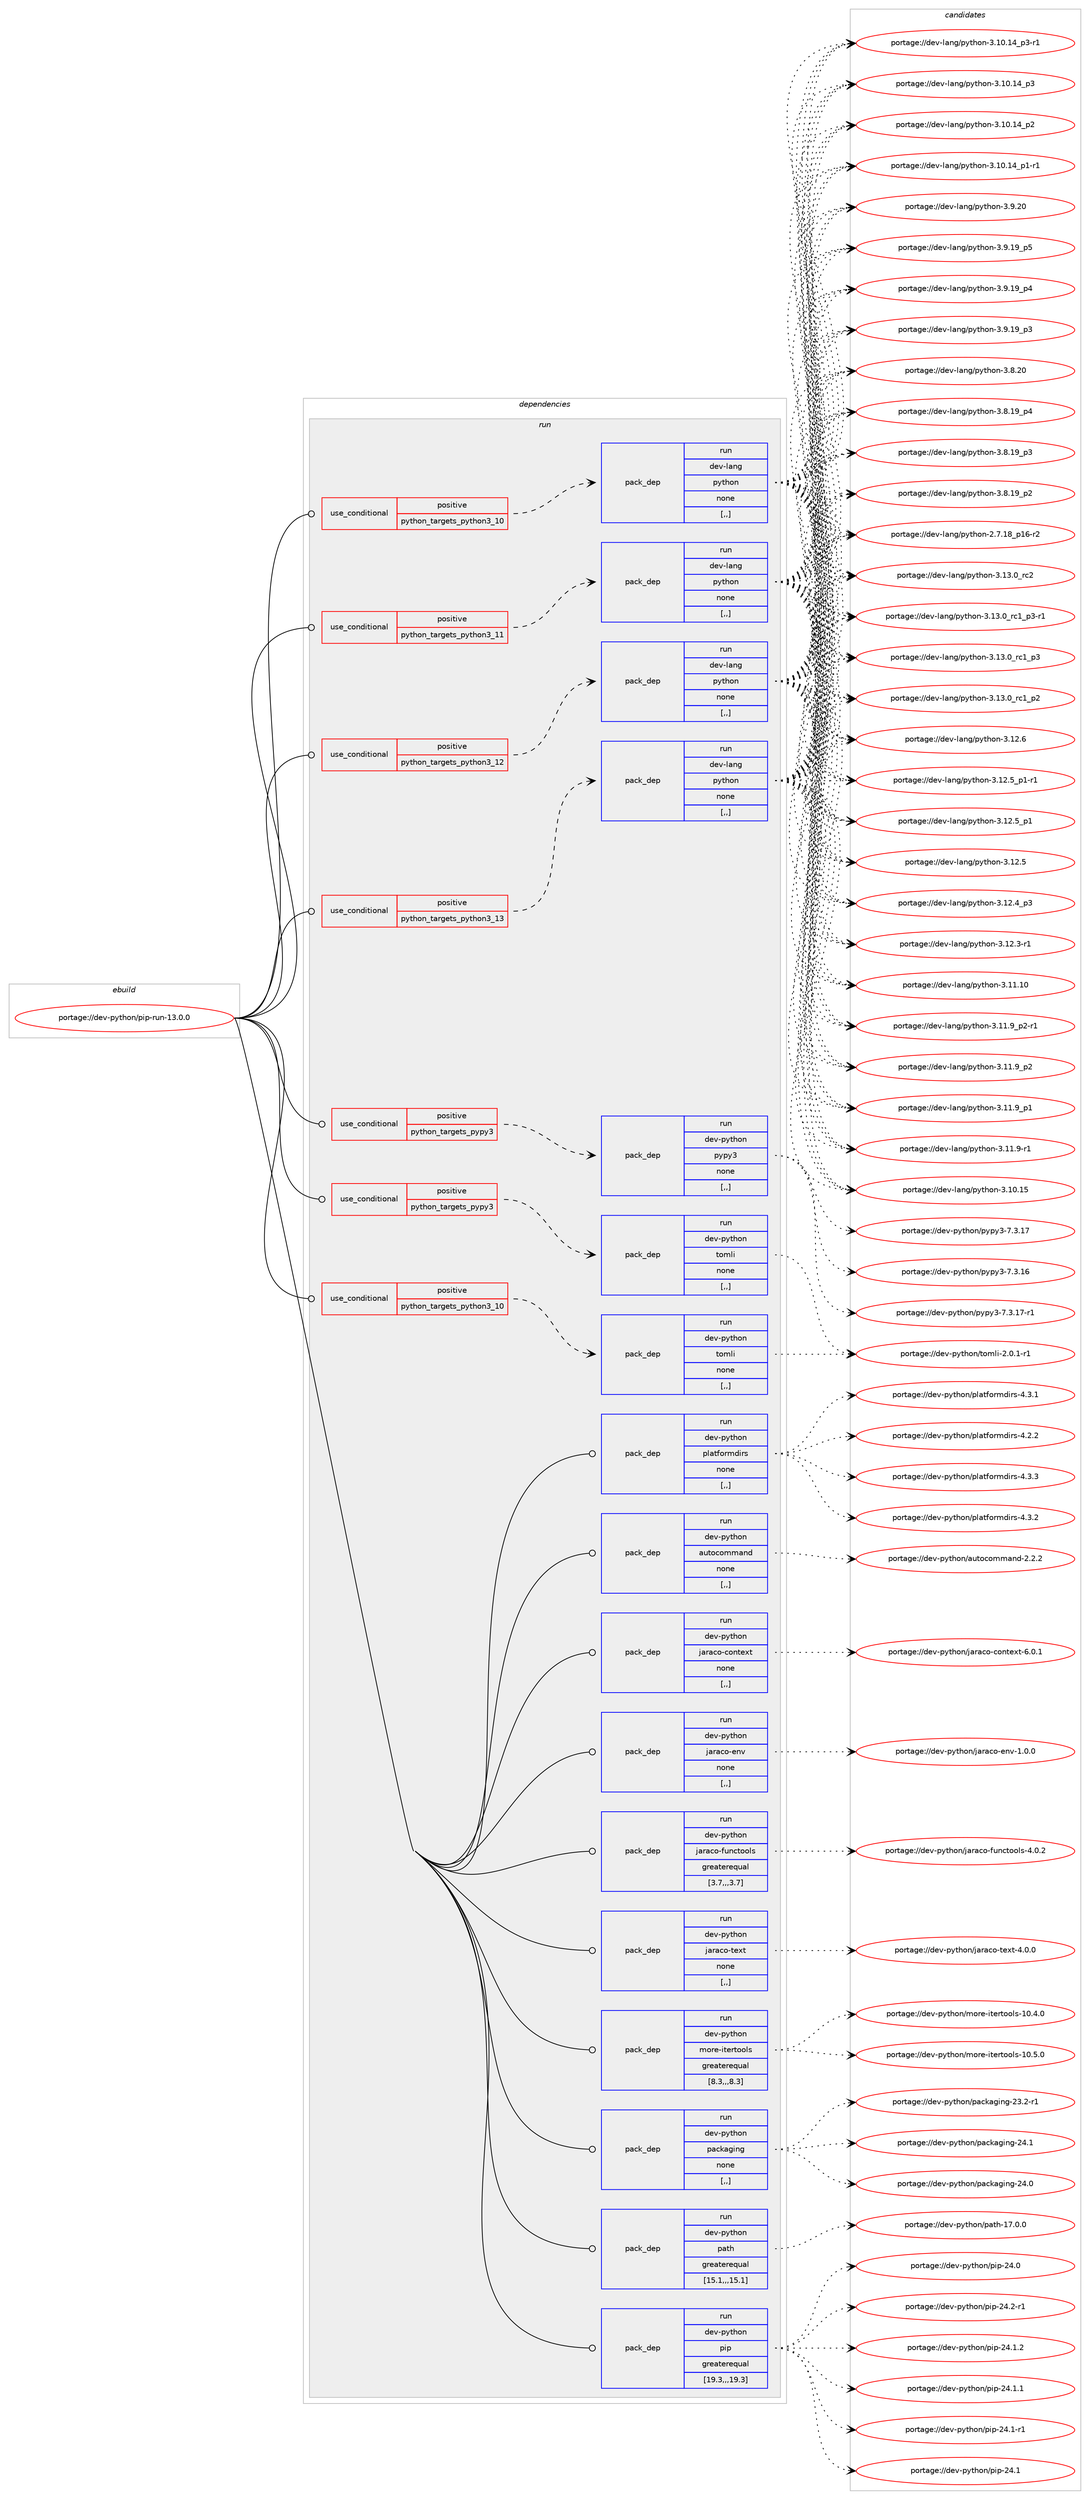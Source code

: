 digraph prolog {

# *************
# Graph options
# *************

newrank=true;
concentrate=true;
compound=true;
graph [rankdir=LR,fontname=Helvetica,fontsize=10,ranksep=1.5];#, ranksep=2.5, nodesep=0.2];
edge  [arrowhead=vee];
node  [fontname=Helvetica,fontsize=10];

# **********
# The ebuild
# **********

subgraph cluster_leftcol {
color=gray;
label=<<i>ebuild</i>>;
id [label="portage://dev-python/pip-run-13.0.0", color=red, width=4, href="../dev-python/pip-run-13.0.0.svg"];
}

# ****************
# The dependencies
# ****************

subgraph cluster_midcol {
color=gray;
label=<<i>dependencies</i>>;
subgraph cluster_compile {
fillcolor="#eeeeee";
style=filled;
label=<<i>compile</i>>;
}
subgraph cluster_compileandrun {
fillcolor="#eeeeee";
style=filled;
label=<<i>compile and run</i>>;
}
subgraph cluster_run {
fillcolor="#eeeeee";
style=filled;
label=<<i>run</i>>;
subgraph cond166457 {
dependency649110 [label=<<TABLE BORDER="0" CELLBORDER="1" CELLSPACING="0" CELLPADDING="4"><TR><TD ROWSPAN="3" CELLPADDING="10">use_conditional</TD></TR><TR><TD>positive</TD></TR><TR><TD>python_targets_pypy3</TD></TR></TABLE>>, shape=none, color=red];
subgraph pack477832 {
dependency649111 [label=<<TABLE BORDER="0" CELLBORDER="1" CELLSPACING="0" CELLPADDING="4" WIDTH="220"><TR><TD ROWSPAN="6" CELLPADDING="30">pack_dep</TD></TR><TR><TD WIDTH="110">run</TD></TR><TR><TD>dev-python</TD></TR><TR><TD>pypy3</TD></TR><TR><TD>none</TD></TR><TR><TD>[,,]</TD></TR></TABLE>>, shape=none, color=blue];
}
dependency649110:e -> dependency649111:w [weight=20,style="dashed",arrowhead="vee"];
}
id:e -> dependency649110:w [weight=20,style="solid",arrowhead="odot"];
subgraph cond166458 {
dependency649112 [label=<<TABLE BORDER="0" CELLBORDER="1" CELLSPACING="0" CELLPADDING="4"><TR><TD ROWSPAN="3" CELLPADDING="10">use_conditional</TD></TR><TR><TD>positive</TD></TR><TR><TD>python_targets_pypy3</TD></TR></TABLE>>, shape=none, color=red];
subgraph pack477833 {
dependency649113 [label=<<TABLE BORDER="0" CELLBORDER="1" CELLSPACING="0" CELLPADDING="4" WIDTH="220"><TR><TD ROWSPAN="6" CELLPADDING="30">pack_dep</TD></TR><TR><TD WIDTH="110">run</TD></TR><TR><TD>dev-python</TD></TR><TR><TD>tomli</TD></TR><TR><TD>none</TD></TR><TR><TD>[,,]</TD></TR></TABLE>>, shape=none, color=blue];
}
dependency649112:e -> dependency649113:w [weight=20,style="dashed",arrowhead="vee"];
}
id:e -> dependency649112:w [weight=20,style="solid",arrowhead="odot"];
subgraph cond166459 {
dependency649114 [label=<<TABLE BORDER="0" CELLBORDER="1" CELLSPACING="0" CELLPADDING="4"><TR><TD ROWSPAN="3" CELLPADDING="10">use_conditional</TD></TR><TR><TD>positive</TD></TR><TR><TD>python_targets_python3_10</TD></TR></TABLE>>, shape=none, color=red];
subgraph pack477834 {
dependency649115 [label=<<TABLE BORDER="0" CELLBORDER="1" CELLSPACING="0" CELLPADDING="4" WIDTH="220"><TR><TD ROWSPAN="6" CELLPADDING="30">pack_dep</TD></TR><TR><TD WIDTH="110">run</TD></TR><TR><TD>dev-lang</TD></TR><TR><TD>python</TD></TR><TR><TD>none</TD></TR><TR><TD>[,,]</TD></TR></TABLE>>, shape=none, color=blue];
}
dependency649114:e -> dependency649115:w [weight=20,style="dashed",arrowhead="vee"];
}
id:e -> dependency649114:w [weight=20,style="solid",arrowhead="odot"];
subgraph cond166460 {
dependency649116 [label=<<TABLE BORDER="0" CELLBORDER="1" CELLSPACING="0" CELLPADDING="4"><TR><TD ROWSPAN="3" CELLPADDING="10">use_conditional</TD></TR><TR><TD>positive</TD></TR><TR><TD>python_targets_python3_10</TD></TR></TABLE>>, shape=none, color=red];
subgraph pack477835 {
dependency649117 [label=<<TABLE BORDER="0" CELLBORDER="1" CELLSPACING="0" CELLPADDING="4" WIDTH="220"><TR><TD ROWSPAN="6" CELLPADDING="30">pack_dep</TD></TR><TR><TD WIDTH="110">run</TD></TR><TR><TD>dev-python</TD></TR><TR><TD>tomli</TD></TR><TR><TD>none</TD></TR><TR><TD>[,,]</TD></TR></TABLE>>, shape=none, color=blue];
}
dependency649116:e -> dependency649117:w [weight=20,style="dashed",arrowhead="vee"];
}
id:e -> dependency649116:w [weight=20,style="solid",arrowhead="odot"];
subgraph cond166461 {
dependency649118 [label=<<TABLE BORDER="0" CELLBORDER="1" CELLSPACING="0" CELLPADDING="4"><TR><TD ROWSPAN="3" CELLPADDING="10">use_conditional</TD></TR><TR><TD>positive</TD></TR><TR><TD>python_targets_python3_11</TD></TR></TABLE>>, shape=none, color=red];
subgraph pack477836 {
dependency649119 [label=<<TABLE BORDER="0" CELLBORDER="1" CELLSPACING="0" CELLPADDING="4" WIDTH="220"><TR><TD ROWSPAN="6" CELLPADDING="30">pack_dep</TD></TR><TR><TD WIDTH="110">run</TD></TR><TR><TD>dev-lang</TD></TR><TR><TD>python</TD></TR><TR><TD>none</TD></TR><TR><TD>[,,]</TD></TR></TABLE>>, shape=none, color=blue];
}
dependency649118:e -> dependency649119:w [weight=20,style="dashed",arrowhead="vee"];
}
id:e -> dependency649118:w [weight=20,style="solid",arrowhead="odot"];
subgraph cond166462 {
dependency649120 [label=<<TABLE BORDER="0" CELLBORDER="1" CELLSPACING="0" CELLPADDING="4"><TR><TD ROWSPAN="3" CELLPADDING="10">use_conditional</TD></TR><TR><TD>positive</TD></TR><TR><TD>python_targets_python3_12</TD></TR></TABLE>>, shape=none, color=red];
subgraph pack477837 {
dependency649121 [label=<<TABLE BORDER="0" CELLBORDER="1" CELLSPACING="0" CELLPADDING="4" WIDTH="220"><TR><TD ROWSPAN="6" CELLPADDING="30">pack_dep</TD></TR><TR><TD WIDTH="110">run</TD></TR><TR><TD>dev-lang</TD></TR><TR><TD>python</TD></TR><TR><TD>none</TD></TR><TR><TD>[,,]</TD></TR></TABLE>>, shape=none, color=blue];
}
dependency649120:e -> dependency649121:w [weight=20,style="dashed",arrowhead="vee"];
}
id:e -> dependency649120:w [weight=20,style="solid",arrowhead="odot"];
subgraph cond166463 {
dependency649122 [label=<<TABLE BORDER="0" CELLBORDER="1" CELLSPACING="0" CELLPADDING="4"><TR><TD ROWSPAN="3" CELLPADDING="10">use_conditional</TD></TR><TR><TD>positive</TD></TR><TR><TD>python_targets_python3_13</TD></TR></TABLE>>, shape=none, color=red];
subgraph pack477838 {
dependency649123 [label=<<TABLE BORDER="0" CELLBORDER="1" CELLSPACING="0" CELLPADDING="4" WIDTH="220"><TR><TD ROWSPAN="6" CELLPADDING="30">pack_dep</TD></TR><TR><TD WIDTH="110">run</TD></TR><TR><TD>dev-lang</TD></TR><TR><TD>python</TD></TR><TR><TD>none</TD></TR><TR><TD>[,,]</TD></TR></TABLE>>, shape=none, color=blue];
}
dependency649122:e -> dependency649123:w [weight=20,style="dashed",arrowhead="vee"];
}
id:e -> dependency649122:w [weight=20,style="solid",arrowhead="odot"];
subgraph pack477839 {
dependency649124 [label=<<TABLE BORDER="0" CELLBORDER="1" CELLSPACING="0" CELLPADDING="4" WIDTH="220"><TR><TD ROWSPAN="6" CELLPADDING="30">pack_dep</TD></TR><TR><TD WIDTH="110">run</TD></TR><TR><TD>dev-python</TD></TR><TR><TD>autocommand</TD></TR><TR><TD>none</TD></TR><TR><TD>[,,]</TD></TR></TABLE>>, shape=none, color=blue];
}
id:e -> dependency649124:w [weight=20,style="solid",arrowhead="odot"];
subgraph pack477840 {
dependency649125 [label=<<TABLE BORDER="0" CELLBORDER="1" CELLSPACING="0" CELLPADDING="4" WIDTH="220"><TR><TD ROWSPAN="6" CELLPADDING="30">pack_dep</TD></TR><TR><TD WIDTH="110">run</TD></TR><TR><TD>dev-python</TD></TR><TR><TD>jaraco-context</TD></TR><TR><TD>none</TD></TR><TR><TD>[,,]</TD></TR></TABLE>>, shape=none, color=blue];
}
id:e -> dependency649125:w [weight=20,style="solid",arrowhead="odot"];
subgraph pack477841 {
dependency649126 [label=<<TABLE BORDER="0" CELLBORDER="1" CELLSPACING="0" CELLPADDING="4" WIDTH="220"><TR><TD ROWSPAN="6" CELLPADDING="30">pack_dep</TD></TR><TR><TD WIDTH="110">run</TD></TR><TR><TD>dev-python</TD></TR><TR><TD>jaraco-env</TD></TR><TR><TD>none</TD></TR><TR><TD>[,,]</TD></TR></TABLE>>, shape=none, color=blue];
}
id:e -> dependency649126:w [weight=20,style="solid",arrowhead="odot"];
subgraph pack477842 {
dependency649127 [label=<<TABLE BORDER="0" CELLBORDER="1" CELLSPACING="0" CELLPADDING="4" WIDTH="220"><TR><TD ROWSPAN="6" CELLPADDING="30">pack_dep</TD></TR><TR><TD WIDTH="110">run</TD></TR><TR><TD>dev-python</TD></TR><TR><TD>jaraco-functools</TD></TR><TR><TD>greaterequal</TD></TR><TR><TD>[3.7,,,3.7]</TD></TR></TABLE>>, shape=none, color=blue];
}
id:e -> dependency649127:w [weight=20,style="solid",arrowhead="odot"];
subgraph pack477843 {
dependency649128 [label=<<TABLE BORDER="0" CELLBORDER="1" CELLSPACING="0" CELLPADDING="4" WIDTH="220"><TR><TD ROWSPAN="6" CELLPADDING="30">pack_dep</TD></TR><TR><TD WIDTH="110">run</TD></TR><TR><TD>dev-python</TD></TR><TR><TD>jaraco-text</TD></TR><TR><TD>none</TD></TR><TR><TD>[,,]</TD></TR></TABLE>>, shape=none, color=blue];
}
id:e -> dependency649128:w [weight=20,style="solid",arrowhead="odot"];
subgraph pack477844 {
dependency649129 [label=<<TABLE BORDER="0" CELLBORDER="1" CELLSPACING="0" CELLPADDING="4" WIDTH="220"><TR><TD ROWSPAN="6" CELLPADDING="30">pack_dep</TD></TR><TR><TD WIDTH="110">run</TD></TR><TR><TD>dev-python</TD></TR><TR><TD>more-itertools</TD></TR><TR><TD>greaterequal</TD></TR><TR><TD>[8.3,,,8.3]</TD></TR></TABLE>>, shape=none, color=blue];
}
id:e -> dependency649129:w [weight=20,style="solid",arrowhead="odot"];
subgraph pack477845 {
dependency649130 [label=<<TABLE BORDER="0" CELLBORDER="1" CELLSPACING="0" CELLPADDING="4" WIDTH="220"><TR><TD ROWSPAN="6" CELLPADDING="30">pack_dep</TD></TR><TR><TD WIDTH="110">run</TD></TR><TR><TD>dev-python</TD></TR><TR><TD>packaging</TD></TR><TR><TD>none</TD></TR><TR><TD>[,,]</TD></TR></TABLE>>, shape=none, color=blue];
}
id:e -> dependency649130:w [weight=20,style="solid",arrowhead="odot"];
subgraph pack477846 {
dependency649131 [label=<<TABLE BORDER="0" CELLBORDER="1" CELLSPACING="0" CELLPADDING="4" WIDTH="220"><TR><TD ROWSPAN="6" CELLPADDING="30">pack_dep</TD></TR><TR><TD WIDTH="110">run</TD></TR><TR><TD>dev-python</TD></TR><TR><TD>path</TD></TR><TR><TD>greaterequal</TD></TR><TR><TD>[15.1,,,15.1]</TD></TR></TABLE>>, shape=none, color=blue];
}
id:e -> dependency649131:w [weight=20,style="solid",arrowhead="odot"];
subgraph pack477847 {
dependency649132 [label=<<TABLE BORDER="0" CELLBORDER="1" CELLSPACING="0" CELLPADDING="4" WIDTH="220"><TR><TD ROWSPAN="6" CELLPADDING="30">pack_dep</TD></TR><TR><TD WIDTH="110">run</TD></TR><TR><TD>dev-python</TD></TR><TR><TD>pip</TD></TR><TR><TD>greaterequal</TD></TR><TR><TD>[19.3,,,19.3]</TD></TR></TABLE>>, shape=none, color=blue];
}
id:e -> dependency649132:w [weight=20,style="solid",arrowhead="odot"];
subgraph pack477848 {
dependency649133 [label=<<TABLE BORDER="0" CELLBORDER="1" CELLSPACING="0" CELLPADDING="4" WIDTH="220"><TR><TD ROWSPAN="6" CELLPADDING="30">pack_dep</TD></TR><TR><TD WIDTH="110">run</TD></TR><TR><TD>dev-python</TD></TR><TR><TD>platformdirs</TD></TR><TR><TD>none</TD></TR><TR><TD>[,,]</TD></TR></TABLE>>, shape=none, color=blue];
}
id:e -> dependency649133:w [weight=20,style="solid",arrowhead="odot"];
}
}

# **************
# The candidates
# **************

subgraph cluster_choices {
rank=same;
color=gray;
label=<<i>candidates</i>>;

subgraph choice477832 {
color=black;
nodesep=1;
choice100101118451121211161041111104711212111212151455546514649554511449 [label="portage://dev-python/pypy3-7.3.17-r1", color=red, width=4,href="../dev-python/pypy3-7.3.17-r1.svg"];
choice10010111845112121116104111110471121211121215145554651464955 [label="portage://dev-python/pypy3-7.3.17", color=red, width=4,href="../dev-python/pypy3-7.3.17.svg"];
choice10010111845112121116104111110471121211121215145554651464954 [label="portage://dev-python/pypy3-7.3.16", color=red, width=4,href="../dev-python/pypy3-7.3.16.svg"];
dependency649111:e -> choice100101118451121211161041111104711212111212151455546514649554511449:w [style=dotted,weight="100"];
dependency649111:e -> choice10010111845112121116104111110471121211121215145554651464955:w [style=dotted,weight="100"];
dependency649111:e -> choice10010111845112121116104111110471121211121215145554651464954:w [style=dotted,weight="100"];
}
subgraph choice477833 {
color=black;
nodesep=1;
choice10010111845112121116104111110471161111091081054550464846494511449 [label="portage://dev-python/tomli-2.0.1-r1", color=red, width=4,href="../dev-python/tomli-2.0.1-r1.svg"];
dependency649113:e -> choice10010111845112121116104111110471161111091081054550464846494511449:w [style=dotted,weight="100"];
}
subgraph choice477834 {
color=black;
nodesep=1;
choice10010111845108971101034711212111610411111045514649514648951149950 [label="portage://dev-lang/python-3.13.0_rc2", color=red, width=4,href="../dev-lang/python-3.13.0_rc2.svg"];
choice1001011184510897110103471121211161041111104551464951464895114994995112514511449 [label="portage://dev-lang/python-3.13.0_rc1_p3-r1", color=red, width=4,href="../dev-lang/python-3.13.0_rc1_p3-r1.svg"];
choice100101118451089711010347112121116104111110455146495146489511499499511251 [label="portage://dev-lang/python-3.13.0_rc1_p3", color=red, width=4,href="../dev-lang/python-3.13.0_rc1_p3.svg"];
choice100101118451089711010347112121116104111110455146495146489511499499511250 [label="portage://dev-lang/python-3.13.0_rc1_p2", color=red, width=4,href="../dev-lang/python-3.13.0_rc1_p2.svg"];
choice10010111845108971101034711212111610411111045514649504654 [label="portage://dev-lang/python-3.12.6", color=red, width=4,href="../dev-lang/python-3.12.6.svg"];
choice1001011184510897110103471121211161041111104551464950465395112494511449 [label="portage://dev-lang/python-3.12.5_p1-r1", color=red, width=4,href="../dev-lang/python-3.12.5_p1-r1.svg"];
choice100101118451089711010347112121116104111110455146495046539511249 [label="portage://dev-lang/python-3.12.5_p1", color=red, width=4,href="../dev-lang/python-3.12.5_p1.svg"];
choice10010111845108971101034711212111610411111045514649504653 [label="portage://dev-lang/python-3.12.5", color=red, width=4,href="../dev-lang/python-3.12.5.svg"];
choice100101118451089711010347112121116104111110455146495046529511251 [label="portage://dev-lang/python-3.12.4_p3", color=red, width=4,href="../dev-lang/python-3.12.4_p3.svg"];
choice100101118451089711010347112121116104111110455146495046514511449 [label="portage://dev-lang/python-3.12.3-r1", color=red, width=4,href="../dev-lang/python-3.12.3-r1.svg"];
choice1001011184510897110103471121211161041111104551464949464948 [label="portage://dev-lang/python-3.11.10", color=red, width=4,href="../dev-lang/python-3.11.10.svg"];
choice1001011184510897110103471121211161041111104551464949465795112504511449 [label="portage://dev-lang/python-3.11.9_p2-r1", color=red, width=4,href="../dev-lang/python-3.11.9_p2-r1.svg"];
choice100101118451089711010347112121116104111110455146494946579511250 [label="portage://dev-lang/python-3.11.9_p2", color=red, width=4,href="../dev-lang/python-3.11.9_p2.svg"];
choice100101118451089711010347112121116104111110455146494946579511249 [label="portage://dev-lang/python-3.11.9_p1", color=red, width=4,href="../dev-lang/python-3.11.9_p1.svg"];
choice100101118451089711010347112121116104111110455146494946574511449 [label="portage://dev-lang/python-3.11.9-r1", color=red, width=4,href="../dev-lang/python-3.11.9-r1.svg"];
choice1001011184510897110103471121211161041111104551464948464953 [label="portage://dev-lang/python-3.10.15", color=red, width=4,href="../dev-lang/python-3.10.15.svg"];
choice100101118451089711010347112121116104111110455146494846495295112514511449 [label="portage://dev-lang/python-3.10.14_p3-r1", color=red, width=4,href="../dev-lang/python-3.10.14_p3-r1.svg"];
choice10010111845108971101034711212111610411111045514649484649529511251 [label="portage://dev-lang/python-3.10.14_p3", color=red, width=4,href="../dev-lang/python-3.10.14_p3.svg"];
choice10010111845108971101034711212111610411111045514649484649529511250 [label="portage://dev-lang/python-3.10.14_p2", color=red, width=4,href="../dev-lang/python-3.10.14_p2.svg"];
choice100101118451089711010347112121116104111110455146494846495295112494511449 [label="portage://dev-lang/python-3.10.14_p1-r1", color=red, width=4,href="../dev-lang/python-3.10.14_p1-r1.svg"];
choice10010111845108971101034711212111610411111045514657465048 [label="portage://dev-lang/python-3.9.20", color=red, width=4,href="../dev-lang/python-3.9.20.svg"];
choice100101118451089711010347112121116104111110455146574649579511253 [label="portage://dev-lang/python-3.9.19_p5", color=red, width=4,href="../dev-lang/python-3.9.19_p5.svg"];
choice100101118451089711010347112121116104111110455146574649579511252 [label="portage://dev-lang/python-3.9.19_p4", color=red, width=4,href="../dev-lang/python-3.9.19_p4.svg"];
choice100101118451089711010347112121116104111110455146574649579511251 [label="portage://dev-lang/python-3.9.19_p3", color=red, width=4,href="../dev-lang/python-3.9.19_p3.svg"];
choice10010111845108971101034711212111610411111045514656465048 [label="portage://dev-lang/python-3.8.20", color=red, width=4,href="../dev-lang/python-3.8.20.svg"];
choice100101118451089711010347112121116104111110455146564649579511252 [label="portage://dev-lang/python-3.8.19_p4", color=red, width=4,href="../dev-lang/python-3.8.19_p4.svg"];
choice100101118451089711010347112121116104111110455146564649579511251 [label="portage://dev-lang/python-3.8.19_p3", color=red, width=4,href="../dev-lang/python-3.8.19_p3.svg"];
choice100101118451089711010347112121116104111110455146564649579511250 [label="portage://dev-lang/python-3.8.19_p2", color=red, width=4,href="../dev-lang/python-3.8.19_p2.svg"];
choice100101118451089711010347112121116104111110455046554649569511249544511450 [label="portage://dev-lang/python-2.7.18_p16-r2", color=red, width=4,href="../dev-lang/python-2.7.18_p16-r2.svg"];
dependency649115:e -> choice10010111845108971101034711212111610411111045514649514648951149950:w [style=dotted,weight="100"];
dependency649115:e -> choice1001011184510897110103471121211161041111104551464951464895114994995112514511449:w [style=dotted,weight="100"];
dependency649115:e -> choice100101118451089711010347112121116104111110455146495146489511499499511251:w [style=dotted,weight="100"];
dependency649115:e -> choice100101118451089711010347112121116104111110455146495146489511499499511250:w [style=dotted,weight="100"];
dependency649115:e -> choice10010111845108971101034711212111610411111045514649504654:w [style=dotted,weight="100"];
dependency649115:e -> choice1001011184510897110103471121211161041111104551464950465395112494511449:w [style=dotted,weight="100"];
dependency649115:e -> choice100101118451089711010347112121116104111110455146495046539511249:w [style=dotted,weight="100"];
dependency649115:e -> choice10010111845108971101034711212111610411111045514649504653:w [style=dotted,weight="100"];
dependency649115:e -> choice100101118451089711010347112121116104111110455146495046529511251:w [style=dotted,weight="100"];
dependency649115:e -> choice100101118451089711010347112121116104111110455146495046514511449:w [style=dotted,weight="100"];
dependency649115:e -> choice1001011184510897110103471121211161041111104551464949464948:w [style=dotted,weight="100"];
dependency649115:e -> choice1001011184510897110103471121211161041111104551464949465795112504511449:w [style=dotted,weight="100"];
dependency649115:e -> choice100101118451089711010347112121116104111110455146494946579511250:w [style=dotted,weight="100"];
dependency649115:e -> choice100101118451089711010347112121116104111110455146494946579511249:w [style=dotted,weight="100"];
dependency649115:e -> choice100101118451089711010347112121116104111110455146494946574511449:w [style=dotted,weight="100"];
dependency649115:e -> choice1001011184510897110103471121211161041111104551464948464953:w [style=dotted,weight="100"];
dependency649115:e -> choice100101118451089711010347112121116104111110455146494846495295112514511449:w [style=dotted,weight="100"];
dependency649115:e -> choice10010111845108971101034711212111610411111045514649484649529511251:w [style=dotted,weight="100"];
dependency649115:e -> choice10010111845108971101034711212111610411111045514649484649529511250:w [style=dotted,weight="100"];
dependency649115:e -> choice100101118451089711010347112121116104111110455146494846495295112494511449:w [style=dotted,weight="100"];
dependency649115:e -> choice10010111845108971101034711212111610411111045514657465048:w [style=dotted,weight="100"];
dependency649115:e -> choice100101118451089711010347112121116104111110455146574649579511253:w [style=dotted,weight="100"];
dependency649115:e -> choice100101118451089711010347112121116104111110455146574649579511252:w [style=dotted,weight="100"];
dependency649115:e -> choice100101118451089711010347112121116104111110455146574649579511251:w [style=dotted,weight="100"];
dependency649115:e -> choice10010111845108971101034711212111610411111045514656465048:w [style=dotted,weight="100"];
dependency649115:e -> choice100101118451089711010347112121116104111110455146564649579511252:w [style=dotted,weight="100"];
dependency649115:e -> choice100101118451089711010347112121116104111110455146564649579511251:w [style=dotted,weight="100"];
dependency649115:e -> choice100101118451089711010347112121116104111110455146564649579511250:w [style=dotted,weight="100"];
dependency649115:e -> choice100101118451089711010347112121116104111110455046554649569511249544511450:w [style=dotted,weight="100"];
}
subgraph choice477835 {
color=black;
nodesep=1;
choice10010111845112121116104111110471161111091081054550464846494511449 [label="portage://dev-python/tomli-2.0.1-r1", color=red, width=4,href="../dev-python/tomli-2.0.1-r1.svg"];
dependency649117:e -> choice10010111845112121116104111110471161111091081054550464846494511449:w [style=dotted,weight="100"];
}
subgraph choice477836 {
color=black;
nodesep=1;
choice10010111845108971101034711212111610411111045514649514648951149950 [label="portage://dev-lang/python-3.13.0_rc2", color=red, width=4,href="../dev-lang/python-3.13.0_rc2.svg"];
choice1001011184510897110103471121211161041111104551464951464895114994995112514511449 [label="portage://dev-lang/python-3.13.0_rc1_p3-r1", color=red, width=4,href="../dev-lang/python-3.13.0_rc1_p3-r1.svg"];
choice100101118451089711010347112121116104111110455146495146489511499499511251 [label="portage://dev-lang/python-3.13.0_rc1_p3", color=red, width=4,href="../dev-lang/python-3.13.0_rc1_p3.svg"];
choice100101118451089711010347112121116104111110455146495146489511499499511250 [label="portage://dev-lang/python-3.13.0_rc1_p2", color=red, width=4,href="../dev-lang/python-3.13.0_rc1_p2.svg"];
choice10010111845108971101034711212111610411111045514649504654 [label="portage://dev-lang/python-3.12.6", color=red, width=4,href="../dev-lang/python-3.12.6.svg"];
choice1001011184510897110103471121211161041111104551464950465395112494511449 [label="portage://dev-lang/python-3.12.5_p1-r1", color=red, width=4,href="../dev-lang/python-3.12.5_p1-r1.svg"];
choice100101118451089711010347112121116104111110455146495046539511249 [label="portage://dev-lang/python-3.12.5_p1", color=red, width=4,href="../dev-lang/python-3.12.5_p1.svg"];
choice10010111845108971101034711212111610411111045514649504653 [label="portage://dev-lang/python-3.12.5", color=red, width=4,href="../dev-lang/python-3.12.5.svg"];
choice100101118451089711010347112121116104111110455146495046529511251 [label="portage://dev-lang/python-3.12.4_p3", color=red, width=4,href="../dev-lang/python-3.12.4_p3.svg"];
choice100101118451089711010347112121116104111110455146495046514511449 [label="portage://dev-lang/python-3.12.3-r1", color=red, width=4,href="../dev-lang/python-3.12.3-r1.svg"];
choice1001011184510897110103471121211161041111104551464949464948 [label="portage://dev-lang/python-3.11.10", color=red, width=4,href="../dev-lang/python-3.11.10.svg"];
choice1001011184510897110103471121211161041111104551464949465795112504511449 [label="portage://dev-lang/python-3.11.9_p2-r1", color=red, width=4,href="../dev-lang/python-3.11.9_p2-r1.svg"];
choice100101118451089711010347112121116104111110455146494946579511250 [label="portage://dev-lang/python-3.11.9_p2", color=red, width=4,href="../dev-lang/python-3.11.9_p2.svg"];
choice100101118451089711010347112121116104111110455146494946579511249 [label="portage://dev-lang/python-3.11.9_p1", color=red, width=4,href="../dev-lang/python-3.11.9_p1.svg"];
choice100101118451089711010347112121116104111110455146494946574511449 [label="portage://dev-lang/python-3.11.9-r1", color=red, width=4,href="../dev-lang/python-3.11.9-r1.svg"];
choice1001011184510897110103471121211161041111104551464948464953 [label="portage://dev-lang/python-3.10.15", color=red, width=4,href="../dev-lang/python-3.10.15.svg"];
choice100101118451089711010347112121116104111110455146494846495295112514511449 [label="portage://dev-lang/python-3.10.14_p3-r1", color=red, width=4,href="../dev-lang/python-3.10.14_p3-r1.svg"];
choice10010111845108971101034711212111610411111045514649484649529511251 [label="portage://dev-lang/python-3.10.14_p3", color=red, width=4,href="../dev-lang/python-3.10.14_p3.svg"];
choice10010111845108971101034711212111610411111045514649484649529511250 [label="portage://dev-lang/python-3.10.14_p2", color=red, width=4,href="../dev-lang/python-3.10.14_p2.svg"];
choice100101118451089711010347112121116104111110455146494846495295112494511449 [label="portage://dev-lang/python-3.10.14_p1-r1", color=red, width=4,href="../dev-lang/python-3.10.14_p1-r1.svg"];
choice10010111845108971101034711212111610411111045514657465048 [label="portage://dev-lang/python-3.9.20", color=red, width=4,href="../dev-lang/python-3.9.20.svg"];
choice100101118451089711010347112121116104111110455146574649579511253 [label="portage://dev-lang/python-3.9.19_p5", color=red, width=4,href="../dev-lang/python-3.9.19_p5.svg"];
choice100101118451089711010347112121116104111110455146574649579511252 [label="portage://dev-lang/python-3.9.19_p4", color=red, width=4,href="../dev-lang/python-3.9.19_p4.svg"];
choice100101118451089711010347112121116104111110455146574649579511251 [label="portage://dev-lang/python-3.9.19_p3", color=red, width=4,href="../dev-lang/python-3.9.19_p3.svg"];
choice10010111845108971101034711212111610411111045514656465048 [label="portage://dev-lang/python-3.8.20", color=red, width=4,href="../dev-lang/python-3.8.20.svg"];
choice100101118451089711010347112121116104111110455146564649579511252 [label="portage://dev-lang/python-3.8.19_p4", color=red, width=4,href="../dev-lang/python-3.8.19_p4.svg"];
choice100101118451089711010347112121116104111110455146564649579511251 [label="portage://dev-lang/python-3.8.19_p3", color=red, width=4,href="../dev-lang/python-3.8.19_p3.svg"];
choice100101118451089711010347112121116104111110455146564649579511250 [label="portage://dev-lang/python-3.8.19_p2", color=red, width=4,href="../dev-lang/python-3.8.19_p2.svg"];
choice100101118451089711010347112121116104111110455046554649569511249544511450 [label="portage://dev-lang/python-2.7.18_p16-r2", color=red, width=4,href="../dev-lang/python-2.7.18_p16-r2.svg"];
dependency649119:e -> choice10010111845108971101034711212111610411111045514649514648951149950:w [style=dotted,weight="100"];
dependency649119:e -> choice1001011184510897110103471121211161041111104551464951464895114994995112514511449:w [style=dotted,weight="100"];
dependency649119:e -> choice100101118451089711010347112121116104111110455146495146489511499499511251:w [style=dotted,weight="100"];
dependency649119:e -> choice100101118451089711010347112121116104111110455146495146489511499499511250:w [style=dotted,weight="100"];
dependency649119:e -> choice10010111845108971101034711212111610411111045514649504654:w [style=dotted,weight="100"];
dependency649119:e -> choice1001011184510897110103471121211161041111104551464950465395112494511449:w [style=dotted,weight="100"];
dependency649119:e -> choice100101118451089711010347112121116104111110455146495046539511249:w [style=dotted,weight="100"];
dependency649119:e -> choice10010111845108971101034711212111610411111045514649504653:w [style=dotted,weight="100"];
dependency649119:e -> choice100101118451089711010347112121116104111110455146495046529511251:w [style=dotted,weight="100"];
dependency649119:e -> choice100101118451089711010347112121116104111110455146495046514511449:w [style=dotted,weight="100"];
dependency649119:e -> choice1001011184510897110103471121211161041111104551464949464948:w [style=dotted,weight="100"];
dependency649119:e -> choice1001011184510897110103471121211161041111104551464949465795112504511449:w [style=dotted,weight="100"];
dependency649119:e -> choice100101118451089711010347112121116104111110455146494946579511250:w [style=dotted,weight="100"];
dependency649119:e -> choice100101118451089711010347112121116104111110455146494946579511249:w [style=dotted,weight="100"];
dependency649119:e -> choice100101118451089711010347112121116104111110455146494946574511449:w [style=dotted,weight="100"];
dependency649119:e -> choice1001011184510897110103471121211161041111104551464948464953:w [style=dotted,weight="100"];
dependency649119:e -> choice100101118451089711010347112121116104111110455146494846495295112514511449:w [style=dotted,weight="100"];
dependency649119:e -> choice10010111845108971101034711212111610411111045514649484649529511251:w [style=dotted,weight="100"];
dependency649119:e -> choice10010111845108971101034711212111610411111045514649484649529511250:w [style=dotted,weight="100"];
dependency649119:e -> choice100101118451089711010347112121116104111110455146494846495295112494511449:w [style=dotted,weight="100"];
dependency649119:e -> choice10010111845108971101034711212111610411111045514657465048:w [style=dotted,weight="100"];
dependency649119:e -> choice100101118451089711010347112121116104111110455146574649579511253:w [style=dotted,weight="100"];
dependency649119:e -> choice100101118451089711010347112121116104111110455146574649579511252:w [style=dotted,weight="100"];
dependency649119:e -> choice100101118451089711010347112121116104111110455146574649579511251:w [style=dotted,weight="100"];
dependency649119:e -> choice10010111845108971101034711212111610411111045514656465048:w [style=dotted,weight="100"];
dependency649119:e -> choice100101118451089711010347112121116104111110455146564649579511252:w [style=dotted,weight="100"];
dependency649119:e -> choice100101118451089711010347112121116104111110455146564649579511251:w [style=dotted,weight="100"];
dependency649119:e -> choice100101118451089711010347112121116104111110455146564649579511250:w [style=dotted,weight="100"];
dependency649119:e -> choice100101118451089711010347112121116104111110455046554649569511249544511450:w [style=dotted,weight="100"];
}
subgraph choice477837 {
color=black;
nodesep=1;
choice10010111845108971101034711212111610411111045514649514648951149950 [label="portage://dev-lang/python-3.13.0_rc2", color=red, width=4,href="../dev-lang/python-3.13.0_rc2.svg"];
choice1001011184510897110103471121211161041111104551464951464895114994995112514511449 [label="portage://dev-lang/python-3.13.0_rc1_p3-r1", color=red, width=4,href="../dev-lang/python-3.13.0_rc1_p3-r1.svg"];
choice100101118451089711010347112121116104111110455146495146489511499499511251 [label="portage://dev-lang/python-3.13.0_rc1_p3", color=red, width=4,href="../dev-lang/python-3.13.0_rc1_p3.svg"];
choice100101118451089711010347112121116104111110455146495146489511499499511250 [label="portage://dev-lang/python-3.13.0_rc1_p2", color=red, width=4,href="../dev-lang/python-3.13.0_rc1_p2.svg"];
choice10010111845108971101034711212111610411111045514649504654 [label="portage://dev-lang/python-3.12.6", color=red, width=4,href="../dev-lang/python-3.12.6.svg"];
choice1001011184510897110103471121211161041111104551464950465395112494511449 [label="portage://dev-lang/python-3.12.5_p1-r1", color=red, width=4,href="../dev-lang/python-3.12.5_p1-r1.svg"];
choice100101118451089711010347112121116104111110455146495046539511249 [label="portage://dev-lang/python-3.12.5_p1", color=red, width=4,href="../dev-lang/python-3.12.5_p1.svg"];
choice10010111845108971101034711212111610411111045514649504653 [label="portage://dev-lang/python-3.12.5", color=red, width=4,href="../dev-lang/python-3.12.5.svg"];
choice100101118451089711010347112121116104111110455146495046529511251 [label="portage://dev-lang/python-3.12.4_p3", color=red, width=4,href="../dev-lang/python-3.12.4_p3.svg"];
choice100101118451089711010347112121116104111110455146495046514511449 [label="portage://dev-lang/python-3.12.3-r1", color=red, width=4,href="../dev-lang/python-3.12.3-r1.svg"];
choice1001011184510897110103471121211161041111104551464949464948 [label="portage://dev-lang/python-3.11.10", color=red, width=4,href="../dev-lang/python-3.11.10.svg"];
choice1001011184510897110103471121211161041111104551464949465795112504511449 [label="portage://dev-lang/python-3.11.9_p2-r1", color=red, width=4,href="../dev-lang/python-3.11.9_p2-r1.svg"];
choice100101118451089711010347112121116104111110455146494946579511250 [label="portage://dev-lang/python-3.11.9_p2", color=red, width=4,href="../dev-lang/python-3.11.9_p2.svg"];
choice100101118451089711010347112121116104111110455146494946579511249 [label="portage://dev-lang/python-3.11.9_p1", color=red, width=4,href="../dev-lang/python-3.11.9_p1.svg"];
choice100101118451089711010347112121116104111110455146494946574511449 [label="portage://dev-lang/python-3.11.9-r1", color=red, width=4,href="../dev-lang/python-3.11.9-r1.svg"];
choice1001011184510897110103471121211161041111104551464948464953 [label="portage://dev-lang/python-3.10.15", color=red, width=4,href="../dev-lang/python-3.10.15.svg"];
choice100101118451089711010347112121116104111110455146494846495295112514511449 [label="portage://dev-lang/python-3.10.14_p3-r1", color=red, width=4,href="../dev-lang/python-3.10.14_p3-r1.svg"];
choice10010111845108971101034711212111610411111045514649484649529511251 [label="portage://dev-lang/python-3.10.14_p3", color=red, width=4,href="../dev-lang/python-3.10.14_p3.svg"];
choice10010111845108971101034711212111610411111045514649484649529511250 [label="portage://dev-lang/python-3.10.14_p2", color=red, width=4,href="../dev-lang/python-3.10.14_p2.svg"];
choice100101118451089711010347112121116104111110455146494846495295112494511449 [label="portage://dev-lang/python-3.10.14_p1-r1", color=red, width=4,href="../dev-lang/python-3.10.14_p1-r1.svg"];
choice10010111845108971101034711212111610411111045514657465048 [label="portage://dev-lang/python-3.9.20", color=red, width=4,href="../dev-lang/python-3.9.20.svg"];
choice100101118451089711010347112121116104111110455146574649579511253 [label="portage://dev-lang/python-3.9.19_p5", color=red, width=4,href="../dev-lang/python-3.9.19_p5.svg"];
choice100101118451089711010347112121116104111110455146574649579511252 [label="portage://dev-lang/python-3.9.19_p4", color=red, width=4,href="../dev-lang/python-3.9.19_p4.svg"];
choice100101118451089711010347112121116104111110455146574649579511251 [label="portage://dev-lang/python-3.9.19_p3", color=red, width=4,href="../dev-lang/python-3.9.19_p3.svg"];
choice10010111845108971101034711212111610411111045514656465048 [label="portage://dev-lang/python-3.8.20", color=red, width=4,href="../dev-lang/python-3.8.20.svg"];
choice100101118451089711010347112121116104111110455146564649579511252 [label="portage://dev-lang/python-3.8.19_p4", color=red, width=4,href="../dev-lang/python-3.8.19_p4.svg"];
choice100101118451089711010347112121116104111110455146564649579511251 [label="portage://dev-lang/python-3.8.19_p3", color=red, width=4,href="../dev-lang/python-3.8.19_p3.svg"];
choice100101118451089711010347112121116104111110455146564649579511250 [label="portage://dev-lang/python-3.8.19_p2", color=red, width=4,href="../dev-lang/python-3.8.19_p2.svg"];
choice100101118451089711010347112121116104111110455046554649569511249544511450 [label="portage://dev-lang/python-2.7.18_p16-r2", color=red, width=4,href="../dev-lang/python-2.7.18_p16-r2.svg"];
dependency649121:e -> choice10010111845108971101034711212111610411111045514649514648951149950:w [style=dotted,weight="100"];
dependency649121:e -> choice1001011184510897110103471121211161041111104551464951464895114994995112514511449:w [style=dotted,weight="100"];
dependency649121:e -> choice100101118451089711010347112121116104111110455146495146489511499499511251:w [style=dotted,weight="100"];
dependency649121:e -> choice100101118451089711010347112121116104111110455146495146489511499499511250:w [style=dotted,weight="100"];
dependency649121:e -> choice10010111845108971101034711212111610411111045514649504654:w [style=dotted,weight="100"];
dependency649121:e -> choice1001011184510897110103471121211161041111104551464950465395112494511449:w [style=dotted,weight="100"];
dependency649121:e -> choice100101118451089711010347112121116104111110455146495046539511249:w [style=dotted,weight="100"];
dependency649121:e -> choice10010111845108971101034711212111610411111045514649504653:w [style=dotted,weight="100"];
dependency649121:e -> choice100101118451089711010347112121116104111110455146495046529511251:w [style=dotted,weight="100"];
dependency649121:e -> choice100101118451089711010347112121116104111110455146495046514511449:w [style=dotted,weight="100"];
dependency649121:e -> choice1001011184510897110103471121211161041111104551464949464948:w [style=dotted,weight="100"];
dependency649121:e -> choice1001011184510897110103471121211161041111104551464949465795112504511449:w [style=dotted,weight="100"];
dependency649121:e -> choice100101118451089711010347112121116104111110455146494946579511250:w [style=dotted,weight="100"];
dependency649121:e -> choice100101118451089711010347112121116104111110455146494946579511249:w [style=dotted,weight="100"];
dependency649121:e -> choice100101118451089711010347112121116104111110455146494946574511449:w [style=dotted,weight="100"];
dependency649121:e -> choice1001011184510897110103471121211161041111104551464948464953:w [style=dotted,weight="100"];
dependency649121:e -> choice100101118451089711010347112121116104111110455146494846495295112514511449:w [style=dotted,weight="100"];
dependency649121:e -> choice10010111845108971101034711212111610411111045514649484649529511251:w [style=dotted,weight="100"];
dependency649121:e -> choice10010111845108971101034711212111610411111045514649484649529511250:w [style=dotted,weight="100"];
dependency649121:e -> choice100101118451089711010347112121116104111110455146494846495295112494511449:w [style=dotted,weight="100"];
dependency649121:e -> choice10010111845108971101034711212111610411111045514657465048:w [style=dotted,weight="100"];
dependency649121:e -> choice100101118451089711010347112121116104111110455146574649579511253:w [style=dotted,weight="100"];
dependency649121:e -> choice100101118451089711010347112121116104111110455146574649579511252:w [style=dotted,weight="100"];
dependency649121:e -> choice100101118451089711010347112121116104111110455146574649579511251:w [style=dotted,weight="100"];
dependency649121:e -> choice10010111845108971101034711212111610411111045514656465048:w [style=dotted,weight="100"];
dependency649121:e -> choice100101118451089711010347112121116104111110455146564649579511252:w [style=dotted,weight="100"];
dependency649121:e -> choice100101118451089711010347112121116104111110455146564649579511251:w [style=dotted,weight="100"];
dependency649121:e -> choice100101118451089711010347112121116104111110455146564649579511250:w [style=dotted,weight="100"];
dependency649121:e -> choice100101118451089711010347112121116104111110455046554649569511249544511450:w [style=dotted,weight="100"];
}
subgraph choice477838 {
color=black;
nodesep=1;
choice10010111845108971101034711212111610411111045514649514648951149950 [label="portage://dev-lang/python-3.13.0_rc2", color=red, width=4,href="../dev-lang/python-3.13.0_rc2.svg"];
choice1001011184510897110103471121211161041111104551464951464895114994995112514511449 [label="portage://dev-lang/python-3.13.0_rc1_p3-r1", color=red, width=4,href="../dev-lang/python-3.13.0_rc1_p3-r1.svg"];
choice100101118451089711010347112121116104111110455146495146489511499499511251 [label="portage://dev-lang/python-3.13.0_rc1_p3", color=red, width=4,href="../dev-lang/python-3.13.0_rc1_p3.svg"];
choice100101118451089711010347112121116104111110455146495146489511499499511250 [label="portage://dev-lang/python-3.13.0_rc1_p2", color=red, width=4,href="../dev-lang/python-3.13.0_rc1_p2.svg"];
choice10010111845108971101034711212111610411111045514649504654 [label="portage://dev-lang/python-3.12.6", color=red, width=4,href="../dev-lang/python-3.12.6.svg"];
choice1001011184510897110103471121211161041111104551464950465395112494511449 [label="portage://dev-lang/python-3.12.5_p1-r1", color=red, width=4,href="../dev-lang/python-3.12.5_p1-r1.svg"];
choice100101118451089711010347112121116104111110455146495046539511249 [label="portage://dev-lang/python-3.12.5_p1", color=red, width=4,href="../dev-lang/python-3.12.5_p1.svg"];
choice10010111845108971101034711212111610411111045514649504653 [label="portage://dev-lang/python-3.12.5", color=red, width=4,href="../dev-lang/python-3.12.5.svg"];
choice100101118451089711010347112121116104111110455146495046529511251 [label="portage://dev-lang/python-3.12.4_p3", color=red, width=4,href="../dev-lang/python-3.12.4_p3.svg"];
choice100101118451089711010347112121116104111110455146495046514511449 [label="portage://dev-lang/python-3.12.3-r1", color=red, width=4,href="../dev-lang/python-3.12.3-r1.svg"];
choice1001011184510897110103471121211161041111104551464949464948 [label="portage://dev-lang/python-3.11.10", color=red, width=4,href="../dev-lang/python-3.11.10.svg"];
choice1001011184510897110103471121211161041111104551464949465795112504511449 [label="portage://dev-lang/python-3.11.9_p2-r1", color=red, width=4,href="../dev-lang/python-3.11.9_p2-r1.svg"];
choice100101118451089711010347112121116104111110455146494946579511250 [label="portage://dev-lang/python-3.11.9_p2", color=red, width=4,href="../dev-lang/python-3.11.9_p2.svg"];
choice100101118451089711010347112121116104111110455146494946579511249 [label="portage://dev-lang/python-3.11.9_p1", color=red, width=4,href="../dev-lang/python-3.11.9_p1.svg"];
choice100101118451089711010347112121116104111110455146494946574511449 [label="portage://dev-lang/python-3.11.9-r1", color=red, width=4,href="../dev-lang/python-3.11.9-r1.svg"];
choice1001011184510897110103471121211161041111104551464948464953 [label="portage://dev-lang/python-3.10.15", color=red, width=4,href="../dev-lang/python-3.10.15.svg"];
choice100101118451089711010347112121116104111110455146494846495295112514511449 [label="portage://dev-lang/python-3.10.14_p3-r1", color=red, width=4,href="../dev-lang/python-3.10.14_p3-r1.svg"];
choice10010111845108971101034711212111610411111045514649484649529511251 [label="portage://dev-lang/python-3.10.14_p3", color=red, width=4,href="../dev-lang/python-3.10.14_p3.svg"];
choice10010111845108971101034711212111610411111045514649484649529511250 [label="portage://dev-lang/python-3.10.14_p2", color=red, width=4,href="../dev-lang/python-3.10.14_p2.svg"];
choice100101118451089711010347112121116104111110455146494846495295112494511449 [label="portage://dev-lang/python-3.10.14_p1-r1", color=red, width=4,href="../dev-lang/python-3.10.14_p1-r1.svg"];
choice10010111845108971101034711212111610411111045514657465048 [label="portage://dev-lang/python-3.9.20", color=red, width=4,href="../dev-lang/python-3.9.20.svg"];
choice100101118451089711010347112121116104111110455146574649579511253 [label="portage://dev-lang/python-3.9.19_p5", color=red, width=4,href="../dev-lang/python-3.9.19_p5.svg"];
choice100101118451089711010347112121116104111110455146574649579511252 [label="portage://dev-lang/python-3.9.19_p4", color=red, width=4,href="../dev-lang/python-3.9.19_p4.svg"];
choice100101118451089711010347112121116104111110455146574649579511251 [label="portage://dev-lang/python-3.9.19_p3", color=red, width=4,href="../dev-lang/python-3.9.19_p3.svg"];
choice10010111845108971101034711212111610411111045514656465048 [label="portage://dev-lang/python-3.8.20", color=red, width=4,href="../dev-lang/python-3.8.20.svg"];
choice100101118451089711010347112121116104111110455146564649579511252 [label="portage://dev-lang/python-3.8.19_p4", color=red, width=4,href="../dev-lang/python-3.8.19_p4.svg"];
choice100101118451089711010347112121116104111110455146564649579511251 [label="portage://dev-lang/python-3.8.19_p3", color=red, width=4,href="../dev-lang/python-3.8.19_p3.svg"];
choice100101118451089711010347112121116104111110455146564649579511250 [label="portage://dev-lang/python-3.8.19_p2", color=red, width=4,href="../dev-lang/python-3.8.19_p2.svg"];
choice100101118451089711010347112121116104111110455046554649569511249544511450 [label="portage://dev-lang/python-2.7.18_p16-r2", color=red, width=4,href="../dev-lang/python-2.7.18_p16-r2.svg"];
dependency649123:e -> choice10010111845108971101034711212111610411111045514649514648951149950:w [style=dotted,weight="100"];
dependency649123:e -> choice1001011184510897110103471121211161041111104551464951464895114994995112514511449:w [style=dotted,weight="100"];
dependency649123:e -> choice100101118451089711010347112121116104111110455146495146489511499499511251:w [style=dotted,weight="100"];
dependency649123:e -> choice100101118451089711010347112121116104111110455146495146489511499499511250:w [style=dotted,weight="100"];
dependency649123:e -> choice10010111845108971101034711212111610411111045514649504654:w [style=dotted,weight="100"];
dependency649123:e -> choice1001011184510897110103471121211161041111104551464950465395112494511449:w [style=dotted,weight="100"];
dependency649123:e -> choice100101118451089711010347112121116104111110455146495046539511249:w [style=dotted,weight="100"];
dependency649123:e -> choice10010111845108971101034711212111610411111045514649504653:w [style=dotted,weight="100"];
dependency649123:e -> choice100101118451089711010347112121116104111110455146495046529511251:w [style=dotted,weight="100"];
dependency649123:e -> choice100101118451089711010347112121116104111110455146495046514511449:w [style=dotted,weight="100"];
dependency649123:e -> choice1001011184510897110103471121211161041111104551464949464948:w [style=dotted,weight="100"];
dependency649123:e -> choice1001011184510897110103471121211161041111104551464949465795112504511449:w [style=dotted,weight="100"];
dependency649123:e -> choice100101118451089711010347112121116104111110455146494946579511250:w [style=dotted,weight="100"];
dependency649123:e -> choice100101118451089711010347112121116104111110455146494946579511249:w [style=dotted,weight="100"];
dependency649123:e -> choice100101118451089711010347112121116104111110455146494946574511449:w [style=dotted,weight="100"];
dependency649123:e -> choice1001011184510897110103471121211161041111104551464948464953:w [style=dotted,weight="100"];
dependency649123:e -> choice100101118451089711010347112121116104111110455146494846495295112514511449:w [style=dotted,weight="100"];
dependency649123:e -> choice10010111845108971101034711212111610411111045514649484649529511251:w [style=dotted,weight="100"];
dependency649123:e -> choice10010111845108971101034711212111610411111045514649484649529511250:w [style=dotted,weight="100"];
dependency649123:e -> choice100101118451089711010347112121116104111110455146494846495295112494511449:w [style=dotted,weight="100"];
dependency649123:e -> choice10010111845108971101034711212111610411111045514657465048:w [style=dotted,weight="100"];
dependency649123:e -> choice100101118451089711010347112121116104111110455146574649579511253:w [style=dotted,weight="100"];
dependency649123:e -> choice100101118451089711010347112121116104111110455146574649579511252:w [style=dotted,weight="100"];
dependency649123:e -> choice100101118451089711010347112121116104111110455146574649579511251:w [style=dotted,weight="100"];
dependency649123:e -> choice10010111845108971101034711212111610411111045514656465048:w [style=dotted,weight="100"];
dependency649123:e -> choice100101118451089711010347112121116104111110455146564649579511252:w [style=dotted,weight="100"];
dependency649123:e -> choice100101118451089711010347112121116104111110455146564649579511251:w [style=dotted,weight="100"];
dependency649123:e -> choice100101118451089711010347112121116104111110455146564649579511250:w [style=dotted,weight="100"];
dependency649123:e -> choice100101118451089711010347112121116104111110455046554649569511249544511450:w [style=dotted,weight="100"];
}
subgraph choice477839 {
color=black;
nodesep=1;
choice1001011184511212111610411111047971171161119911110910997110100455046504650 [label="portage://dev-python/autocommand-2.2.2", color=red, width=4,href="../dev-python/autocommand-2.2.2.svg"];
dependency649124:e -> choice1001011184511212111610411111047971171161119911110910997110100455046504650:w [style=dotted,weight="100"];
}
subgraph choice477840 {
color=black;
nodesep=1;
choice10010111845112121116104111110471069711497991114599111110116101120116455446484649 [label="portage://dev-python/jaraco-context-6.0.1", color=red, width=4,href="../dev-python/jaraco-context-6.0.1.svg"];
dependency649125:e -> choice10010111845112121116104111110471069711497991114599111110116101120116455446484649:w [style=dotted,weight="100"];
}
subgraph choice477841 {
color=black;
nodesep=1;
choice100101118451121211161041111104710697114979911145101110118454946484648 [label="portage://dev-python/jaraco-env-1.0.0", color=red, width=4,href="../dev-python/jaraco-env-1.0.0.svg"];
dependency649126:e -> choice100101118451121211161041111104710697114979911145101110118454946484648:w [style=dotted,weight="100"];
}
subgraph choice477842 {
color=black;
nodesep=1;
choice10010111845112121116104111110471069711497991114510211711099116111111108115455246484650 [label="portage://dev-python/jaraco-functools-4.0.2", color=red, width=4,href="../dev-python/jaraco-functools-4.0.2.svg"];
dependency649127:e -> choice10010111845112121116104111110471069711497991114510211711099116111111108115455246484650:w [style=dotted,weight="100"];
}
subgraph choice477843 {
color=black;
nodesep=1;
choice100101118451121211161041111104710697114979911145116101120116455246484648 [label="portage://dev-python/jaraco-text-4.0.0", color=red, width=4,href="../dev-python/jaraco-text-4.0.0.svg"];
dependency649128:e -> choice100101118451121211161041111104710697114979911145116101120116455246484648:w [style=dotted,weight="100"];
}
subgraph choice477844 {
color=black;
nodesep=1;
choice10010111845112121116104111110471091111141014510511610111411611111110811545494846534648 [label="portage://dev-python/more-itertools-10.5.0", color=red, width=4,href="../dev-python/more-itertools-10.5.0.svg"];
choice10010111845112121116104111110471091111141014510511610111411611111110811545494846524648 [label="portage://dev-python/more-itertools-10.4.0", color=red, width=4,href="../dev-python/more-itertools-10.4.0.svg"];
dependency649129:e -> choice10010111845112121116104111110471091111141014510511610111411611111110811545494846534648:w [style=dotted,weight="100"];
dependency649129:e -> choice10010111845112121116104111110471091111141014510511610111411611111110811545494846524648:w [style=dotted,weight="100"];
}
subgraph choice477845 {
color=black;
nodesep=1;
choice10010111845112121116104111110471129799107971031051101034550524649 [label="portage://dev-python/packaging-24.1", color=red, width=4,href="../dev-python/packaging-24.1.svg"];
choice10010111845112121116104111110471129799107971031051101034550524648 [label="portage://dev-python/packaging-24.0", color=red, width=4,href="../dev-python/packaging-24.0.svg"];
choice100101118451121211161041111104711297991079710310511010345505146504511449 [label="portage://dev-python/packaging-23.2-r1", color=red, width=4,href="../dev-python/packaging-23.2-r1.svg"];
dependency649130:e -> choice10010111845112121116104111110471129799107971031051101034550524649:w [style=dotted,weight="100"];
dependency649130:e -> choice10010111845112121116104111110471129799107971031051101034550524648:w [style=dotted,weight="100"];
dependency649130:e -> choice100101118451121211161041111104711297991079710310511010345505146504511449:w [style=dotted,weight="100"];
}
subgraph choice477846 {
color=black;
nodesep=1;
choice10010111845112121116104111110471129711610445495546484648 [label="portage://dev-python/path-17.0.0", color=red, width=4,href="../dev-python/path-17.0.0.svg"];
dependency649131:e -> choice10010111845112121116104111110471129711610445495546484648:w [style=dotted,weight="100"];
}
subgraph choice477847 {
color=black;
nodesep=1;
choice100101118451121211161041111104711210511245505246504511449 [label="portage://dev-python/pip-24.2-r1", color=red, width=4,href="../dev-python/pip-24.2-r1.svg"];
choice100101118451121211161041111104711210511245505246494650 [label="portage://dev-python/pip-24.1.2", color=red, width=4,href="../dev-python/pip-24.1.2.svg"];
choice100101118451121211161041111104711210511245505246494649 [label="portage://dev-python/pip-24.1.1", color=red, width=4,href="../dev-python/pip-24.1.1.svg"];
choice100101118451121211161041111104711210511245505246494511449 [label="portage://dev-python/pip-24.1-r1", color=red, width=4,href="../dev-python/pip-24.1-r1.svg"];
choice10010111845112121116104111110471121051124550524649 [label="portage://dev-python/pip-24.1", color=red, width=4,href="../dev-python/pip-24.1.svg"];
choice10010111845112121116104111110471121051124550524648 [label="portage://dev-python/pip-24.0", color=red, width=4,href="../dev-python/pip-24.0.svg"];
dependency649132:e -> choice100101118451121211161041111104711210511245505246504511449:w [style=dotted,weight="100"];
dependency649132:e -> choice100101118451121211161041111104711210511245505246494650:w [style=dotted,weight="100"];
dependency649132:e -> choice100101118451121211161041111104711210511245505246494649:w [style=dotted,weight="100"];
dependency649132:e -> choice100101118451121211161041111104711210511245505246494511449:w [style=dotted,weight="100"];
dependency649132:e -> choice10010111845112121116104111110471121051124550524649:w [style=dotted,weight="100"];
dependency649132:e -> choice10010111845112121116104111110471121051124550524648:w [style=dotted,weight="100"];
}
subgraph choice477848 {
color=black;
nodesep=1;
choice100101118451121211161041111104711210897116102111114109100105114115455246514651 [label="portage://dev-python/platformdirs-4.3.3", color=red, width=4,href="../dev-python/platformdirs-4.3.3.svg"];
choice100101118451121211161041111104711210897116102111114109100105114115455246514650 [label="portage://dev-python/platformdirs-4.3.2", color=red, width=4,href="../dev-python/platformdirs-4.3.2.svg"];
choice100101118451121211161041111104711210897116102111114109100105114115455246514649 [label="portage://dev-python/platformdirs-4.3.1", color=red, width=4,href="../dev-python/platformdirs-4.3.1.svg"];
choice100101118451121211161041111104711210897116102111114109100105114115455246504650 [label="portage://dev-python/platformdirs-4.2.2", color=red, width=4,href="../dev-python/platformdirs-4.2.2.svg"];
dependency649133:e -> choice100101118451121211161041111104711210897116102111114109100105114115455246514651:w [style=dotted,weight="100"];
dependency649133:e -> choice100101118451121211161041111104711210897116102111114109100105114115455246514650:w [style=dotted,weight="100"];
dependency649133:e -> choice100101118451121211161041111104711210897116102111114109100105114115455246514649:w [style=dotted,weight="100"];
dependency649133:e -> choice100101118451121211161041111104711210897116102111114109100105114115455246504650:w [style=dotted,weight="100"];
}
}

}
